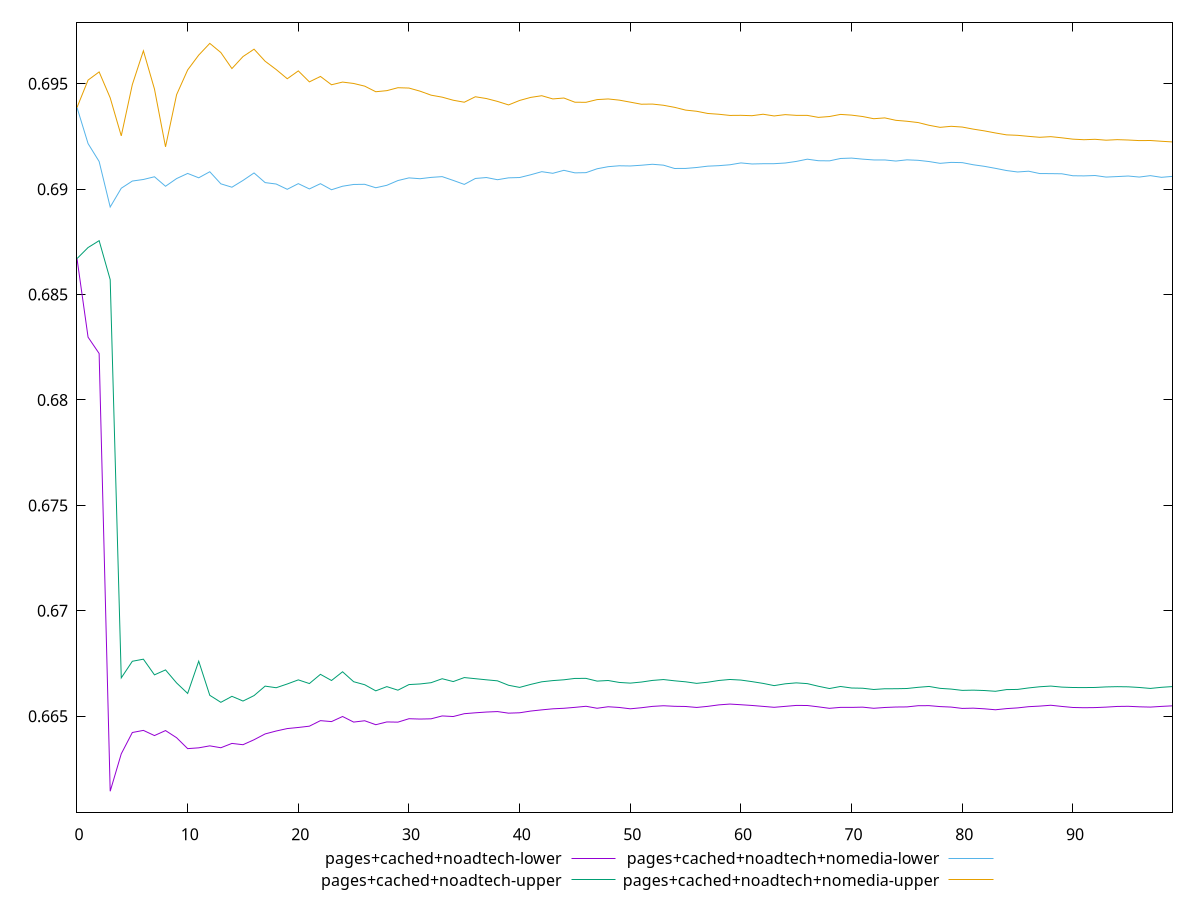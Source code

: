reset

$pagesCachedNoadtechLower <<EOF
0 0.6867057909921412
1 0.6829779065884861
2 0.6822039775290298
3 0.6614409562472593
4 0.66321664987819
5 0.6642276458523177
6 0.6643279194857206
7 0.6640821573092462
8 0.6643196483345312
9 0.6639802665637528
10 0.6634628159082204
11 0.6635006602815071
12 0.6635946288674389
13 0.6635050537854429
14 0.6637101728640153
15 0.663648521668756
16 0.6638845297188936
17 0.6641596169559688
18 0.6642987819559254
19 0.6644142112772963
20 0.6644667062773703
21 0.6645277227141103
22 0.6647904187573619
23 0.6647449343534768
24 0.6649868022294391
25 0.6647220445991244
26 0.6647849490918325
27 0.6645974467327692
28 0.6647289506666755
29 0.6647192461318858
30 0.6648813050389353
31 0.6648651866572552
32 0.6648770974602094
33 0.6650137186770156
34 0.6649853915690531
35 0.6651196586746424
36 0.6651623966461581
37 0.6651981750380785
38 0.6652203370649447
39 0.6651453714183672
40 0.6651633212027461
41 0.665244729196516
42 0.6653015117324443
43 0.665351478270519
44 0.6653766134238817
45 0.6654207505065773
46 0.6654713153546195
47 0.6653777430609257
48 0.665449428262275
49 0.6654157865506377
50 0.6653518658770371
51 0.6654022474024403
52 0.6654660727501605
53 0.6654969796070114
54 0.6654705299242829
55 0.6654615777589888
56 0.6654163742124664
57 0.6654677431344597
58 0.6655382867679674
59 0.6655765121499253
60 0.665544974066181
61 0.6655103982811285
62 0.6654668869006458
63 0.6654228039402711
64 0.665467485651377
65 0.665512257586166
66 0.6655084742312305
67 0.6654447169460838
68 0.6653749148083283
69 0.6654194888196029
70 0.6654183279782566
71 0.665430304032182
72 0.6653766134751482
73 0.6654143101599529
74 0.6654360177434767
75 0.6654415049789725
76 0.6654978235205504
77 0.6655014252556568
78 0.6654566202284365
79 0.6654335476869874
80 0.6653701481934855
81 0.6653824324521365
82 0.6653515522603312
83 0.6653060828913921
84 0.6653608138208823
85 0.6653948436190459
86 0.6654526831808271
87 0.6654801031134393
88 0.6655201923842643
89 0.6654640439316104
90 0.6654146331720056
91 0.6654032226605147
92 0.665409463500805
93 0.6654315363370379
94 0.66546326411365
95 0.6654707759844168
96 0.6654463421771684
97 0.6654331513907243
98 0.6654657540575081
99 0.6654930168454093
EOF

$pagesCachedNoadtechUpper <<EOF
0 0.6867057909921412
1 0.6872306157726479
2 0.6875557073396676
3 0.6857069168364104
4 0.6668182699071512
5 0.667606306632988
6 0.6677053977846943
7 0.6669621662965316
8 0.6671961967654741
9 0.6665786001009345
10 0.6660810250924235
11 0.667610412058463
12 0.6659916514559251
13 0.6656590847257112
14 0.6659432714173052
15 0.6657199093178412
16 0.6659787751128334
17 0.6664275999208663
18 0.6663512392979438
19 0.6665288747120682
20 0.666723928923287
21 0.666549225711485
22 0.6669864663780343
23 0.6666942237785398
24 0.6671079331017916
25 0.666636454826963
26 0.6664935632516189
27 0.6662034253101473
28 0.6664036724087564
29 0.6662353828996568
30 0.6665009235874781
31 0.6665299959131614
32 0.6665903339687955
33 0.666778250854048
34 0.6666436645974607
35 0.6668332621160855
36 0.6667799989865381
37 0.6667269190371318
38 0.6666782853355903
39 0.6664683611872372
40 0.6663670523288734
41 0.6665088758270974
42 0.6666327981383411
43 0.6666895549196752
44 0.6667278344038854
45 0.666793138703298
46 0.6667945166674478
47 0.6666655188428373
48 0.6666942745449452
49 0.6666024793744573
50 0.6665698152241281
51 0.6666206189592204
52 0.6666974208716399
53 0.666739422423088
54 0.6666800715541499
55 0.6666317494833004
56 0.6665582969766084
57 0.6666126758245087
58 0.6666950847002112
59 0.6667430909159635
60 0.6667140456419263
61 0.6666408661531288
62 0.6665573726915616
63 0.6664516064685354
64 0.6665371610359029
65 0.6665818834386071
66 0.6665461449646664
67 0.6664214559888713
68 0.6663134170738967
69 0.6664109726292019
70 0.6663381038617049
71 0.6663276633256122
72 0.6662678219456826
73 0.6663027102819773
74 0.6663041012543586
75 0.6663147569915043
76 0.6663703369515515
77 0.6664124210962252
78 0.6663218491483452
79 0.6662869282054139
80 0.6662255398761261
81 0.6662366220678235
82 0.6662188664654102
83 0.6661827385281454
84 0.6662627382595282
85 0.6662708271132592
86 0.6663418575650452
87 0.666397487315486
88 0.6664301816941541
89 0.6663807954887033
90 0.6663617945748369
91 0.6663591299949514
92 0.666363993974888
93 0.666390283752769
94 0.6664019821873373
95 0.6663946107815358
96 0.6663635308205131
97 0.6663180324428633
98 0.6663710556610564
99 0.6664060044791505
EOF

$pagesCachedNoadtechNomediaLower <<EOF
0 0.6938728277329338
1 0.6921602250841749
2 0.6913112076598433
3 0.6891515957207972
4 0.6900421067606922
5 0.6903833805069143
6 0.6904578449910781
7 0.690586689123159
8 0.6901361574178164
9 0.6905005151670465
10 0.6907443115024967
11 0.690537305572321
12 0.6908245703615474
13 0.690251395122586
14 0.690090850509792
15 0.6904122495833267
16 0.6907679593081452
17 0.6903097302601101
18 0.6902426284333205
19 0.6899918474499557
20 0.6902604836391408
21 0.6900091627076563
22 0.6902585528062234
23 0.6899711057028031
24 0.6901377627375715
25 0.6902213718253911
26 0.6902288107377416
27 0.6900656186697811
28 0.6901819357593312
29 0.6904068590112812
30 0.6905334831682255
31 0.6904939658518628
32 0.6905567789381941
33 0.6905932102189261
34 0.6904135846409178
35 0.6902243950356779
36 0.6905058421499847
37 0.6905499853827204
38 0.690446429229951
39 0.6905353328143213
40 0.6905506038132352
41 0.6906811633675487
42 0.690827628241138
43 0.6907511414015671
44 0.6908923147950298
45 0.6907718392618392
46 0.6907817049286502
47 0.6909657409692718
48 0.6910645835540674
49 0.6911078998091194
50 0.6910984116021597
51 0.6911330701208266
52 0.6911791248010196
53 0.6911368973345946
54 0.690979532208366
55 0.6909819452904393
56 0.6910259541260833
57 0.6910893722188614
58 0.6911132704704483
59 0.6911548408666142
60 0.6912434630471934
61 0.6911932933292857
62 0.6912053058800519
63 0.6912075458486164
64 0.6912384636415556
65 0.6913138536643308
66 0.6914208151831682
67 0.6913473572601864
68 0.6913408608670124
69 0.6914536369512773
70 0.691472022102792
71 0.6914225650820319
72 0.6913844357603349
73 0.6913842485970082
74 0.6913321387876724
75 0.6913894173870004
76 0.691367449941917
77 0.6913085477411582
78 0.6912232081587661
79 0.6912680476554641
80 0.6912570060999758
81 0.6911557081789791
82 0.6910812770919545
83 0.6909858741131562
84 0.6908818579365552
85 0.6908135238083362
86 0.6908501791334138
87 0.6907392821412078
88 0.6907357143789726
89 0.6907274614645651
90 0.6906346709551148
91 0.6906281100592339
92 0.6906457417080745
93 0.6905719379400697
94 0.690595512165553
95 0.690621644076943
96 0.690572699888989
97 0.6906398891796207
98 0.6905600852229435
99 0.690605211472778
EOF

$pagesCachedNoadtechNomediaUpper <<EOF
0 0.6938728277329338
1 0.6951716724937954
2 0.6955595024269725
3 0.6943301414738372
4 0.6925251594486906
5 0.6949588352218915
6 0.6965611323412741
7 0.6947475382218139
8 0.6920059301182926
9 0.6944783002184463
10 0.6956535817613552
11 0.6963576026331137
12 0.6969130081384993
13 0.6964781352285737
14 0.6957180179674678
15 0.6962876156960336
16 0.69663796359118
17 0.6960659904932954
18 0.6956725404763415
19 0.6952353041478622
20 0.6956079777779833
21 0.6950867981141029
22 0.6953452338489644
23 0.6949500777060089
24 0.6950775009645842
25 0.6950120162355473
26 0.6948847341447434
27 0.6946194002667021
28 0.6946709997256867
29 0.6948104415515955
30 0.6947937281355314
31 0.6946467371748463
32 0.6944565977527195
33 0.6943624517096385
34 0.6942165125186883
35 0.6941218140996503
36 0.6943812753152226
37 0.6942965517887798
38 0.6941603572050616
39 0.6939941310550317
40 0.6942062953501644
41 0.6943507024432012
42 0.6944303647024076
43 0.6942785885809956
44 0.6943214672937882
45 0.694121855012946
46 0.6941183300563176
47 0.694246757105802
48 0.6942770648514138
49 0.6942214232531216
50 0.6941256322371245
51 0.6940273223244594
52 0.6940346600262851
53 0.6939773991101188
54 0.6938798673547277
55 0.6937483910774858
56 0.6936926266519468
57 0.6935888994966497
58 0.6935515273001602
59 0.6934961819131862
60 0.6935008851725325
61 0.6934832526434067
62 0.6935522039369594
63 0.6934709585152072
64 0.6935333139878583
65 0.6934995005287607
66 0.6934971493891009
67 0.6934030551325697
68 0.6934438636698088
69 0.6935442890252922
70 0.6935097157631908
71 0.6934435751506488
72 0.6933400880432783
73 0.6933786284871569
74 0.6932638479173386
75 0.6932196102033671
76 0.6931586316622759
77 0.693028264050684
78 0.6929303492236416
79 0.6929800556647961
80 0.6929442366565147
81 0.6928454512886534
82 0.6927627225062041
83 0.6926636147330832
84 0.6925739351403393
85 0.6925522153429462
86 0.6925031977802456
87 0.6924586153747466
88 0.6924892215511881
89 0.6924339761484213
90 0.692370344882296
91 0.6923440580798933
92 0.6923632716704433
93 0.6923207815167316
94 0.692346979514198
95 0.6923292132864565
96 0.6923021868989405
97 0.6923063605427789
98 0.6922702364121668
99 0.6922384876785849
EOF

set key outside below
set xrange [0:99]
set yrange [0.6604409562472593:0.6979130081384993]
set trange [0.6604409562472593:0.6979130081384993]
set terminal svg size 640, 560 enhanced background rgb 'white'
set output "report_00020_2021-02-19T21:17:38.612Z2/meta/scoreEstimate/comparison/sorted/2_vs_3.svg"

plot $pagesCachedNoadtechLower title "pages+cached+noadtech-lower" with line, \
     $pagesCachedNoadtechUpper title "pages+cached+noadtech-upper" with line, \
     $pagesCachedNoadtechNomediaLower title "pages+cached+noadtech+nomedia-lower" with line, \
     $pagesCachedNoadtechNomediaUpper title "pages+cached+noadtech+nomedia-upper" with line

reset
